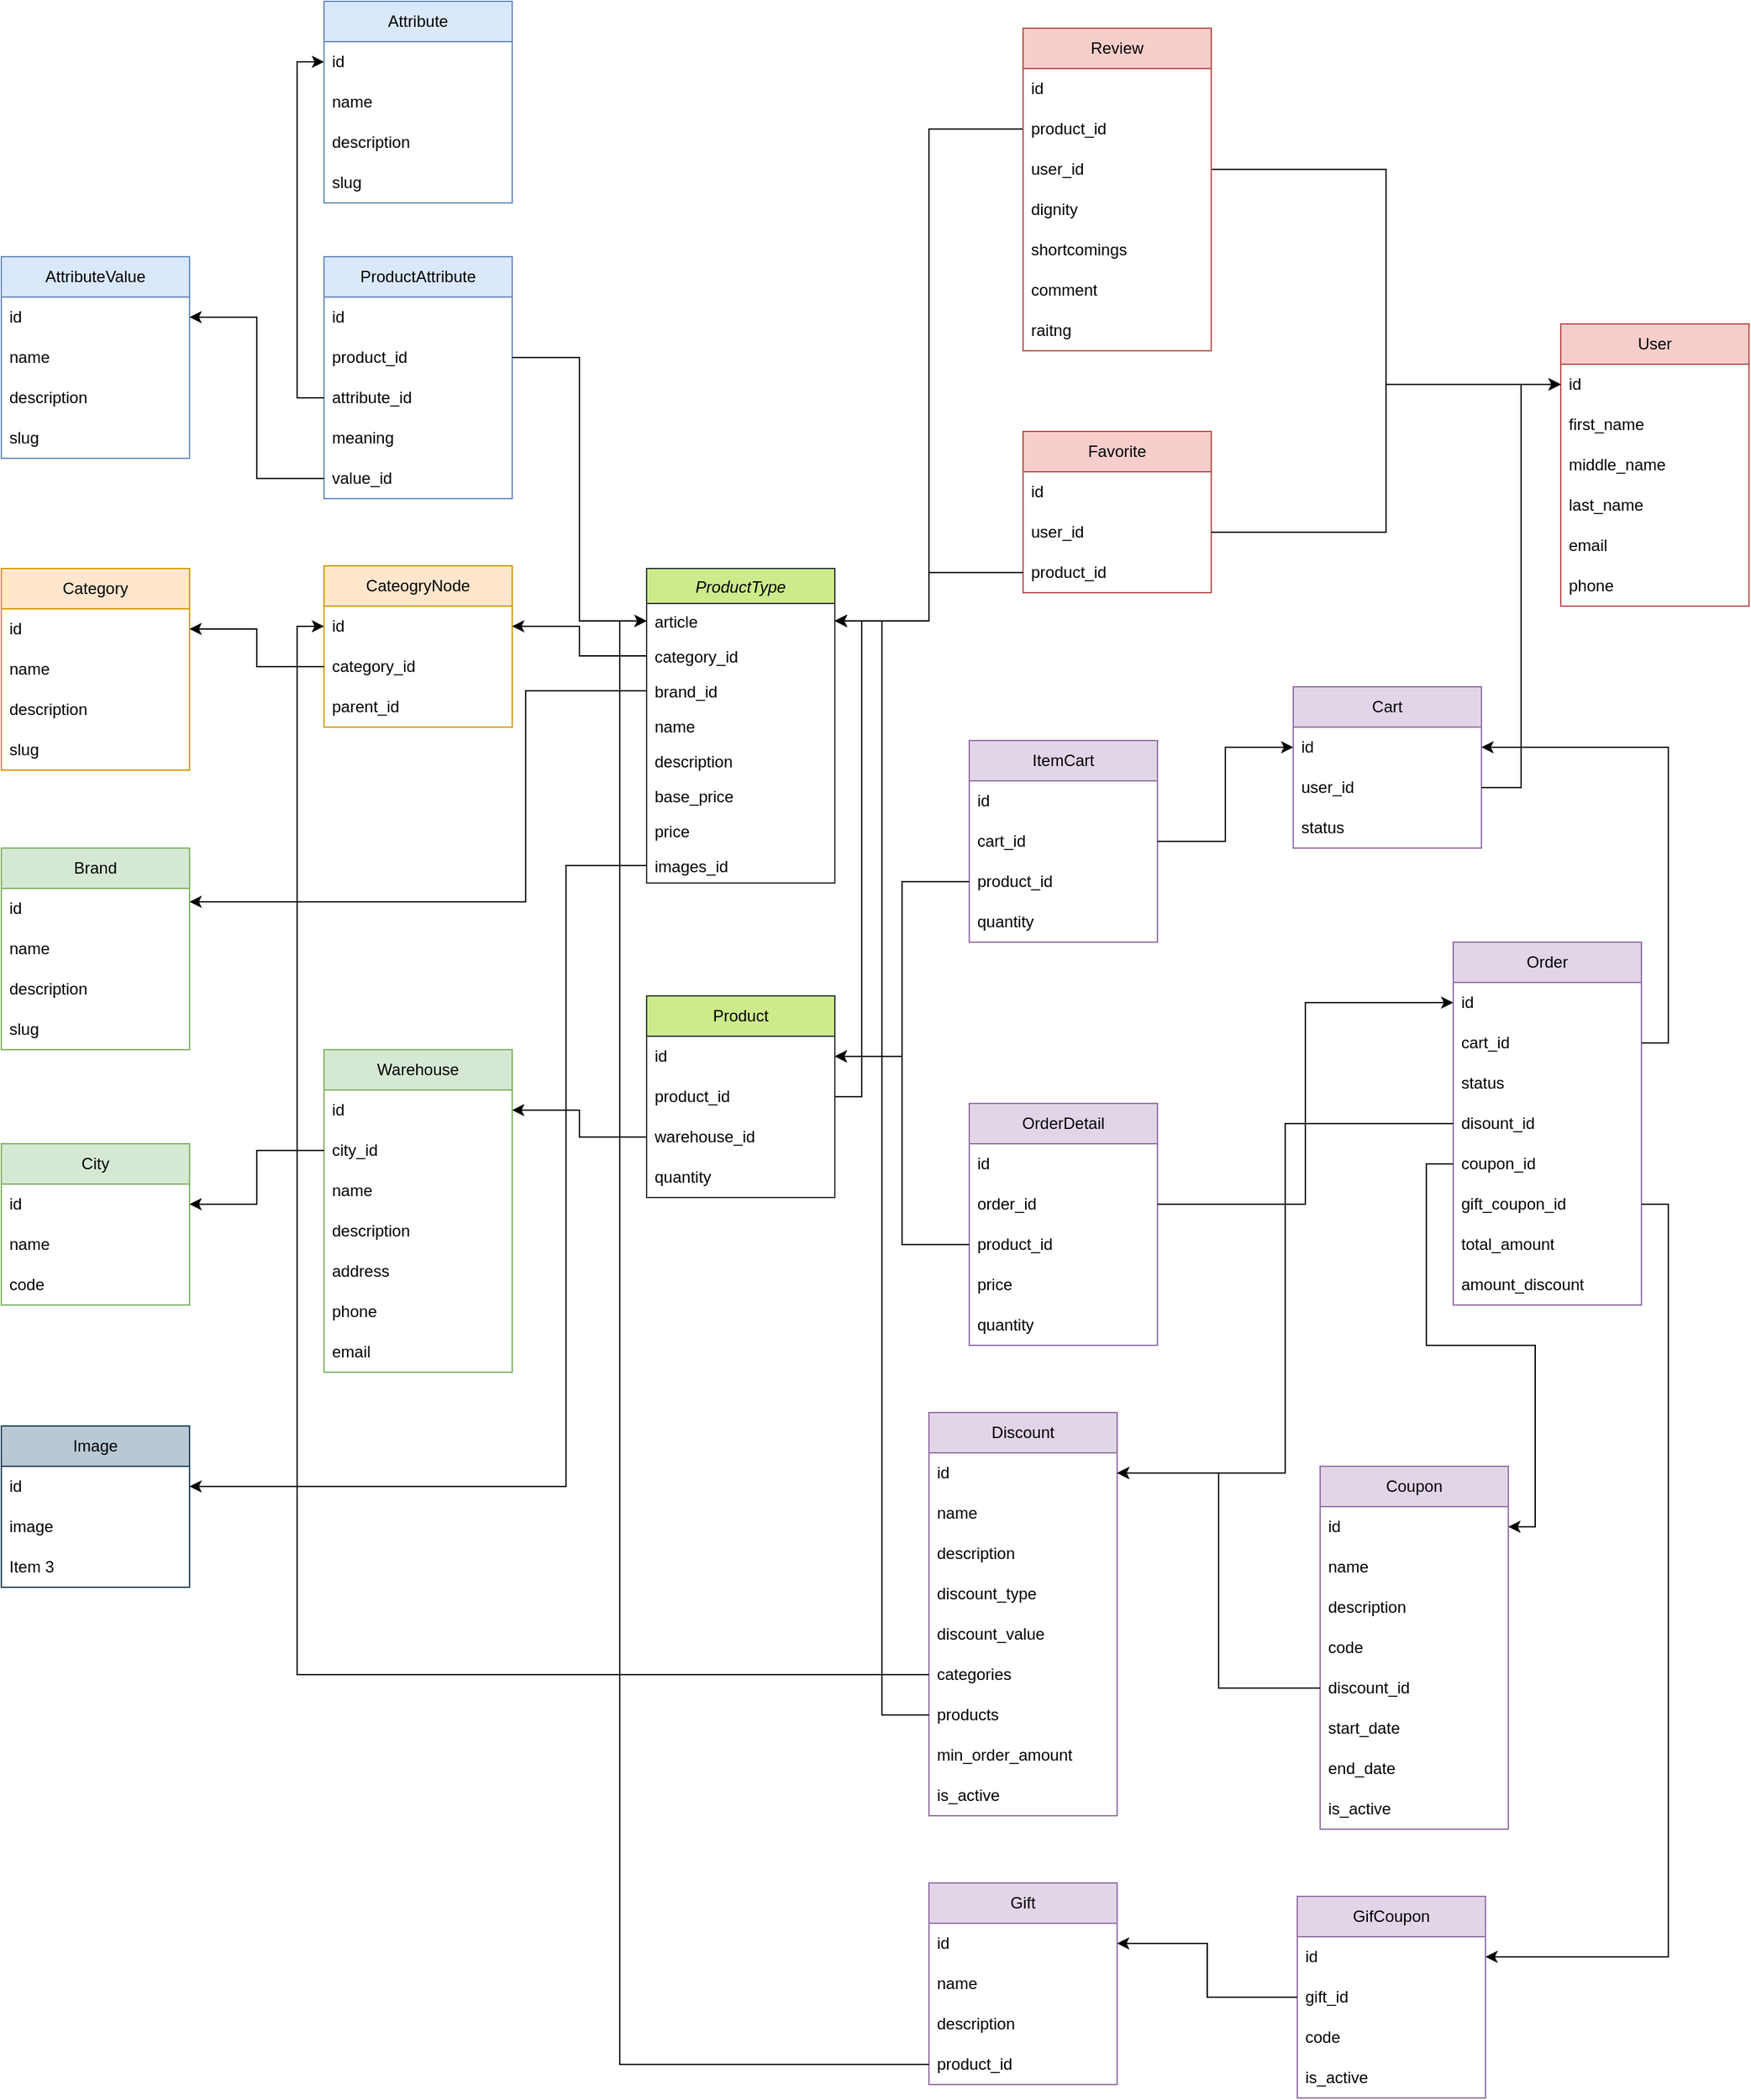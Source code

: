 <mxfile version="21.1.2" type="device">
  <diagram id="C5RBs43oDa-KdzZeNtuy" name="Page-1">
    <mxGraphModel dx="1647" dy="2098" grid="1" gridSize="10" guides="1" tooltips="1" connect="1" arrows="1" fold="1" page="1" pageScale="1" pageWidth="827" pageHeight="1169" math="0" shadow="0">
      <root>
        <mxCell id="WIyWlLk6GJQsqaUBKTNV-0" />
        <mxCell id="WIyWlLk6GJQsqaUBKTNV-1" parent="WIyWlLk6GJQsqaUBKTNV-0" />
        <mxCell id="zkfFHV4jXpPFQw0GAbJ--0" value="ProductType" style="swimlane;fontStyle=2;align=center;verticalAlign=top;childLayout=stackLayout;horizontal=1;startSize=26;horizontalStack=0;resizeParent=1;resizeLast=0;collapsible=1;marginBottom=0;rounded=0;shadow=0;strokeWidth=1;fillColor=#cdeb8b;strokeColor=#36393d;" parent="WIyWlLk6GJQsqaUBKTNV-1" vertex="1">
          <mxGeometry x="600" y="-158" width="140" height="234" as="geometry">
            <mxRectangle x="220" y="120" width="160" height="26" as="alternateBounds" />
          </mxGeometry>
        </mxCell>
        <mxCell id="zkfFHV4jXpPFQw0GAbJ--1" value="article" style="text;align=left;verticalAlign=top;spacingLeft=4;spacingRight=4;overflow=hidden;rotatable=0;points=[[0,0.5],[1,0.5]];portConstraint=eastwest;" parent="zkfFHV4jXpPFQw0GAbJ--0" vertex="1">
          <mxGeometry y="26" width="140" height="26" as="geometry" />
        </mxCell>
        <mxCell id="EoqcwcxQQCOClEQsQJaK-4" value="category_id" style="text;align=left;verticalAlign=top;spacingLeft=4;spacingRight=4;overflow=hidden;rotatable=0;points=[[0,0.5],[1,0.5]];portConstraint=eastwest;" vertex="1" parent="zkfFHV4jXpPFQw0GAbJ--0">
          <mxGeometry y="52" width="140" height="26" as="geometry" />
        </mxCell>
        <mxCell id="EoqcwcxQQCOClEQsQJaK-5" value="brand_id" style="text;align=left;verticalAlign=top;spacingLeft=4;spacingRight=4;overflow=hidden;rotatable=0;points=[[0,0.5],[1,0.5]];portConstraint=eastwest;" vertex="1" parent="zkfFHV4jXpPFQw0GAbJ--0">
          <mxGeometry y="78" width="140" height="26" as="geometry" />
        </mxCell>
        <mxCell id="EoqcwcxQQCOClEQsQJaK-10" value="name" style="text;align=left;verticalAlign=top;spacingLeft=4;spacingRight=4;overflow=hidden;rotatable=0;points=[[0,0.5],[1,0.5]];portConstraint=eastwest;" vertex="1" parent="zkfFHV4jXpPFQw0GAbJ--0">
          <mxGeometry y="104" width="140" height="26" as="geometry" />
        </mxCell>
        <mxCell id="EoqcwcxQQCOClEQsQJaK-11" value="description" style="text;align=left;verticalAlign=top;spacingLeft=4;spacingRight=4;overflow=hidden;rotatable=0;points=[[0,0.5],[1,0.5]];portConstraint=eastwest;" vertex="1" parent="zkfFHV4jXpPFQw0GAbJ--0">
          <mxGeometry y="130" width="140" height="26" as="geometry" />
        </mxCell>
        <mxCell id="EoqcwcxQQCOClEQsQJaK-12" value="base_price" style="text;align=left;verticalAlign=top;spacingLeft=4;spacingRight=4;overflow=hidden;rotatable=0;points=[[0,0.5],[1,0.5]];portConstraint=eastwest;" vertex="1" parent="zkfFHV4jXpPFQw0GAbJ--0">
          <mxGeometry y="156" width="140" height="26" as="geometry" />
        </mxCell>
        <mxCell id="EoqcwcxQQCOClEQsQJaK-13" value="price" style="text;align=left;verticalAlign=top;spacingLeft=4;spacingRight=4;overflow=hidden;rotatable=0;points=[[0,0.5],[1,0.5]];portConstraint=eastwest;" vertex="1" parent="zkfFHV4jXpPFQw0GAbJ--0">
          <mxGeometry y="182" width="140" height="26" as="geometry" />
        </mxCell>
        <mxCell id="EoqcwcxQQCOClEQsQJaK-190" value="images_id" style="text;align=left;verticalAlign=top;spacingLeft=4;spacingRight=4;overflow=hidden;rotatable=0;points=[[0,0.5],[1,0.5]];portConstraint=eastwest;" vertex="1" parent="zkfFHV4jXpPFQw0GAbJ--0">
          <mxGeometry y="208" width="140" height="26" as="geometry" />
        </mxCell>
        <mxCell id="EoqcwcxQQCOClEQsQJaK-14" value="Category" style="swimlane;fontStyle=0;childLayout=stackLayout;horizontal=1;startSize=30;horizontalStack=0;resizeParent=1;resizeParentMax=0;resizeLast=0;collapsible=1;marginBottom=0;whiteSpace=wrap;html=1;fillColor=#ffe6cc;strokeColor=#d79b00;rounded=0;shadow=0;glass=0;" vertex="1" parent="WIyWlLk6GJQsqaUBKTNV-1">
          <mxGeometry x="120" y="-158" width="140" height="150" as="geometry" />
        </mxCell>
        <mxCell id="EoqcwcxQQCOClEQsQJaK-15" value="id" style="text;strokeColor=none;fillColor=none;align=left;verticalAlign=middle;spacingLeft=4;spacingRight=4;overflow=hidden;points=[[0,0.5],[1,0.5]];portConstraint=eastwest;rotatable=0;whiteSpace=wrap;html=1;" vertex="1" parent="EoqcwcxQQCOClEQsQJaK-14">
          <mxGeometry y="30" width="140" height="30" as="geometry" />
        </mxCell>
        <mxCell id="EoqcwcxQQCOClEQsQJaK-16" value="name" style="text;strokeColor=none;fillColor=none;align=left;verticalAlign=middle;spacingLeft=4;spacingRight=4;overflow=hidden;points=[[0,0.5],[1,0.5]];portConstraint=eastwest;rotatable=0;whiteSpace=wrap;html=1;" vertex="1" parent="EoqcwcxQQCOClEQsQJaK-14">
          <mxGeometry y="60" width="140" height="30" as="geometry" />
        </mxCell>
        <mxCell id="EoqcwcxQQCOClEQsQJaK-17" value="description" style="text;strokeColor=none;fillColor=none;align=left;verticalAlign=middle;spacingLeft=4;spacingRight=4;overflow=hidden;points=[[0,0.5],[1,0.5]];portConstraint=eastwest;rotatable=0;whiteSpace=wrap;html=1;" vertex="1" parent="EoqcwcxQQCOClEQsQJaK-14">
          <mxGeometry y="90" width="140" height="30" as="geometry" />
        </mxCell>
        <mxCell id="EoqcwcxQQCOClEQsQJaK-18" value="slug" style="text;strokeColor=none;fillColor=none;align=left;verticalAlign=middle;spacingLeft=4;spacingRight=4;overflow=hidden;points=[[0,0.5],[1,0.5]];portConstraint=eastwest;rotatable=0;whiteSpace=wrap;html=1;" vertex="1" parent="EoqcwcxQQCOClEQsQJaK-14">
          <mxGeometry y="120" width="140" height="30" as="geometry" />
        </mxCell>
        <mxCell id="EoqcwcxQQCOClEQsQJaK-19" value="CateogryNode" style="swimlane;fontStyle=0;childLayout=stackLayout;horizontal=1;startSize=30;horizontalStack=0;resizeParent=1;resizeParentMax=0;resizeLast=0;collapsible=1;marginBottom=0;whiteSpace=wrap;html=1;fillColor=#ffe6cc;strokeColor=#d79b00;" vertex="1" parent="WIyWlLk6GJQsqaUBKTNV-1">
          <mxGeometry x="360" y="-160" width="140" height="120" as="geometry" />
        </mxCell>
        <mxCell id="EoqcwcxQQCOClEQsQJaK-20" value="id" style="text;strokeColor=none;fillColor=none;align=left;verticalAlign=middle;spacingLeft=4;spacingRight=4;overflow=hidden;points=[[0,0.5],[1,0.5]];portConstraint=eastwest;rotatable=0;whiteSpace=wrap;html=1;" vertex="1" parent="EoqcwcxQQCOClEQsQJaK-19">
          <mxGeometry y="30" width="140" height="30" as="geometry" />
        </mxCell>
        <mxCell id="EoqcwcxQQCOClEQsQJaK-21" value="category_id" style="text;strokeColor=none;fillColor=none;align=left;verticalAlign=middle;spacingLeft=4;spacingRight=4;overflow=hidden;points=[[0,0.5],[1,0.5]];portConstraint=eastwest;rotatable=0;whiteSpace=wrap;html=1;" vertex="1" parent="EoqcwcxQQCOClEQsQJaK-19">
          <mxGeometry y="60" width="140" height="30" as="geometry" />
        </mxCell>
        <mxCell id="EoqcwcxQQCOClEQsQJaK-22" value="parent_id" style="text;strokeColor=none;fillColor=none;align=left;verticalAlign=middle;spacingLeft=4;spacingRight=4;overflow=hidden;points=[[0,0.5],[1,0.5]];portConstraint=eastwest;rotatable=0;whiteSpace=wrap;html=1;" vertex="1" parent="EoqcwcxQQCOClEQsQJaK-19">
          <mxGeometry y="90" width="140" height="30" as="geometry" />
        </mxCell>
        <mxCell id="EoqcwcxQQCOClEQsQJaK-24" style="edgeStyle=orthogonalEdgeStyle;rounded=0;orthogonalLoop=1;jettySize=auto;html=1;" edge="1" parent="WIyWlLk6GJQsqaUBKTNV-1" source="EoqcwcxQQCOClEQsQJaK-21" target="EoqcwcxQQCOClEQsQJaK-15">
          <mxGeometry relative="1" as="geometry" />
        </mxCell>
        <mxCell id="EoqcwcxQQCOClEQsQJaK-26" style="edgeStyle=orthogonalEdgeStyle;rounded=0;orthogonalLoop=1;jettySize=auto;html=1;" edge="1" parent="WIyWlLk6GJQsqaUBKTNV-1" source="EoqcwcxQQCOClEQsQJaK-4" target="EoqcwcxQQCOClEQsQJaK-20">
          <mxGeometry relative="1" as="geometry" />
        </mxCell>
        <mxCell id="EoqcwcxQQCOClEQsQJaK-27" value="Brand" style="swimlane;fontStyle=0;childLayout=stackLayout;horizontal=1;startSize=30;horizontalStack=0;resizeParent=1;resizeParentMax=0;resizeLast=0;collapsible=1;marginBottom=0;whiteSpace=wrap;html=1;fillColor=#d5e8d4;strokeColor=#82b366;" vertex="1" parent="WIyWlLk6GJQsqaUBKTNV-1">
          <mxGeometry x="120" y="50" width="140" height="150" as="geometry" />
        </mxCell>
        <mxCell id="EoqcwcxQQCOClEQsQJaK-28" value="id" style="text;strokeColor=none;fillColor=none;align=left;verticalAlign=middle;spacingLeft=4;spacingRight=4;overflow=hidden;points=[[0,0.5],[1,0.5]];portConstraint=eastwest;rotatable=0;whiteSpace=wrap;html=1;" vertex="1" parent="EoqcwcxQQCOClEQsQJaK-27">
          <mxGeometry y="30" width="140" height="30" as="geometry" />
        </mxCell>
        <mxCell id="EoqcwcxQQCOClEQsQJaK-29" value="name" style="text;strokeColor=none;fillColor=none;align=left;verticalAlign=middle;spacingLeft=4;spacingRight=4;overflow=hidden;points=[[0,0.5],[1,0.5]];portConstraint=eastwest;rotatable=0;whiteSpace=wrap;html=1;" vertex="1" parent="EoqcwcxQQCOClEQsQJaK-27">
          <mxGeometry y="60" width="140" height="30" as="geometry" />
        </mxCell>
        <mxCell id="EoqcwcxQQCOClEQsQJaK-30" value="description" style="text;strokeColor=none;fillColor=none;align=left;verticalAlign=middle;spacingLeft=4;spacingRight=4;overflow=hidden;points=[[0,0.5],[1,0.5]];portConstraint=eastwest;rotatable=0;whiteSpace=wrap;html=1;" vertex="1" parent="EoqcwcxQQCOClEQsQJaK-27">
          <mxGeometry y="90" width="140" height="30" as="geometry" />
        </mxCell>
        <mxCell id="EoqcwcxQQCOClEQsQJaK-125" value="slug" style="text;strokeColor=none;fillColor=none;align=left;verticalAlign=middle;spacingLeft=4;spacingRight=4;overflow=hidden;points=[[0,0.5],[1,0.5]];portConstraint=eastwest;rotatable=0;whiteSpace=wrap;html=1;" vertex="1" parent="EoqcwcxQQCOClEQsQJaK-27">
          <mxGeometry y="120" width="140" height="30" as="geometry" />
        </mxCell>
        <mxCell id="EoqcwcxQQCOClEQsQJaK-31" style="edgeStyle=orthogonalEdgeStyle;rounded=0;orthogonalLoop=1;jettySize=auto;html=1;" edge="1" parent="WIyWlLk6GJQsqaUBKTNV-1" source="EoqcwcxQQCOClEQsQJaK-5" target="EoqcwcxQQCOClEQsQJaK-28">
          <mxGeometry relative="1" as="geometry">
            <Array as="points">
              <mxPoint x="510" y="-67" />
              <mxPoint x="510" y="90" />
              <mxPoint x="190" y="90" />
            </Array>
          </mxGeometry>
        </mxCell>
        <mxCell id="EoqcwcxQQCOClEQsQJaK-32" value="Warehouse" style="swimlane;fontStyle=0;childLayout=stackLayout;horizontal=1;startSize=30;horizontalStack=0;resizeParent=1;resizeParentMax=0;resizeLast=0;collapsible=1;marginBottom=0;whiteSpace=wrap;html=1;fillColor=#d5e8d4;strokeColor=#82b366;" vertex="1" parent="WIyWlLk6GJQsqaUBKTNV-1">
          <mxGeometry x="360" y="200" width="140" height="240" as="geometry" />
        </mxCell>
        <mxCell id="EoqcwcxQQCOClEQsQJaK-33" value="id" style="text;strokeColor=none;fillColor=none;align=left;verticalAlign=middle;spacingLeft=4;spacingRight=4;overflow=hidden;points=[[0,0.5],[1,0.5]];portConstraint=eastwest;rotatable=0;whiteSpace=wrap;html=1;" vertex="1" parent="EoqcwcxQQCOClEQsQJaK-32">
          <mxGeometry y="30" width="140" height="30" as="geometry" />
        </mxCell>
        <mxCell id="EoqcwcxQQCOClEQsQJaK-34" value="city_id" style="text;strokeColor=none;fillColor=none;align=left;verticalAlign=middle;spacingLeft=4;spacingRight=4;overflow=hidden;points=[[0,0.5],[1,0.5]];portConstraint=eastwest;rotatable=0;whiteSpace=wrap;html=1;" vertex="1" parent="EoqcwcxQQCOClEQsQJaK-32">
          <mxGeometry y="60" width="140" height="30" as="geometry" />
        </mxCell>
        <mxCell id="EoqcwcxQQCOClEQsQJaK-150" value="name" style="text;strokeColor=none;fillColor=none;align=left;verticalAlign=middle;spacingLeft=4;spacingRight=4;overflow=hidden;points=[[0,0.5],[1,0.5]];portConstraint=eastwest;rotatable=0;whiteSpace=wrap;html=1;" vertex="1" parent="EoqcwcxQQCOClEQsQJaK-32">
          <mxGeometry y="90" width="140" height="30" as="geometry" />
        </mxCell>
        <mxCell id="EoqcwcxQQCOClEQsQJaK-35" value="description" style="text;strokeColor=none;fillColor=none;align=left;verticalAlign=middle;spacingLeft=4;spacingRight=4;overflow=hidden;points=[[0,0.5],[1,0.5]];portConstraint=eastwest;rotatable=0;whiteSpace=wrap;html=1;" vertex="1" parent="EoqcwcxQQCOClEQsQJaK-32">
          <mxGeometry y="120" width="140" height="30" as="geometry" />
        </mxCell>
        <mxCell id="EoqcwcxQQCOClEQsQJaK-38" value="address" style="text;strokeColor=none;fillColor=none;align=left;verticalAlign=middle;spacingLeft=4;spacingRight=4;overflow=hidden;points=[[0,0.5],[1,0.5]];portConstraint=eastwest;rotatable=0;whiteSpace=wrap;html=1;" vertex="1" parent="EoqcwcxQQCOClEQsQJaK-32">
          <mxGeometry y="150" width="140" height="30" as="geometry" />
        </mxCell>
        <mxCell id="EoqcwcxQQCOClEQsQJaK-36" value="phone" style="text;strokeColor=none;fillColor=none;align=left;verticalAlign=middle;spacingLeft=4;spacingRight=4;overflow=hidden;points=[[0,0.5],[1,0.5]];portConstraint=eastwest;rotatable=0;whiteSpace=wrap;html=1;" vertex="1" parent="EoqcwcxQQCOClEQsQJaK-32">
          <mxGeometry y="180" width="140" height="30" as="geometry" />
        </mxCell>
        <mxCell id="EoqcwcxQQCOClEQsQJaK-37" value="email" style="text;strokeColor=none;fillColor=none;align=left;verticalAlign=middle;spacingLeft=4;spacingRight=4;overflow=hidden;points=[[0,0.5],[1,0.5]];portConstraint=eastwest;rotatable=0;whiteSpace=wrap;html=1;" vertex="1" parent="EoqcwcxQQCOClEQsQJaK-32">
          <mxGeometry y="210" width="140" height="30" as="geometry" />
        </mxCell>
        <mxCell id="EoqcwcxQQCOClEQsQJaK-44" style="edgeStyle=orthogonalEdgeStyle;rounded=0;orthogonalLoop=1;jettySize=auto;html=1;entryX=1;entryY=0.5;entryDx=0;entryDy=0;exitX=1;exitY=0.5;exitDx=0;exitDy=0;" edge="1" parent="WIyWlLk6GJQsqaUBKTNV-1" source="EoqcwcxQQCOClEQsQJaK-41" target="zkfFHV4jXpPFQw0GAbJ--1">
          <mxGeometry relative="1" as="geometry" />
        </mxCell>
        <mxCell id="EoqcwcxQQCOClEQsQJaK-45" style="edgeStyle=orthogonalEdgeStyle;rounded=0;orthogonalLoop=1;jettySize=auto;html=1;" edge="1" parent="WIyWlLk6GJQsqaUBKTNV-1" source="EoqcwcxQQCOClEQsQJaK-42" target="EoqcwcxQQCOClEQsQJaK-33">
          <mxGeometry relative="1" as="geometry" />
        </mxCell>
        <mxCell id="EoqcwcxQQCOClEQsQJaK-46" value="ProductAttribute" style="swimlane;fontStyle=0;childLayout=stackLayout;horizontal=1;startSize=30;horizontalStack=0;resizeParent=1;resizeParentMax=0;resizeLast=0;collapsible=1;marginBottom=0;whiteSpace=wrap;html=1;fillColor=#dae8fc;strokeColor=#6c8ebf;" vertex="1" parent="WIyWlLk6GJQsqaUBKTNV-1">
          <mxGeometry x="360" y="-390" width="140" height="180" as="geometry" />
        </mxCell>
        <mxCell id="EoqcwcxQQCOClEQsQJaK-47" value="id" style="text;strokeColor=none;fillColor=none;align=left;verticalAlign=middle;spacingLeft=4;spacingRight=4;overflow=hidden;points=[[0,0.5],[1,0.5]];portConstraint=eastwest;rotatable=0;whiteSpace=wrap;html=1;" vertex="1" parent="EoqcwcxQQCOClEQsQJaK-46">
          <mxGeometry y="30" width="140" height="30" as="geometry" />
        </mxCell>
        <mxCell id="EoqcwcxQQCOClEQsQJaK-48" value="product_id" style="text;strokeColor=none;fillColor=none;align=left;verticalAlign=middle;spacingLeft=4;spacingRight=4;overflow=hidden;points=[[0,0.5],[1,0.5]];portConstraint=eastwest;rotatable=0;whiteSpace=wrap;html=1;" vertex="1" parent="EoqcwcxQQCOClEQsQJaK-46">
          <mxGeometry y="60" width="140" height="30" as="geometry" />
        </mxCell>
        <mxCell id="EoqcwcxQQCOClEQsQJaK-49" value="attribute_id" style="text;strokeColor=none;fillColor=none;align=left;verticalAlign=middle;spacingLeft=4;spacingRight=4;overflow=hidden;points=[[0,0.5],[1,0.5]];portConstraint=eastwest;rotatable=0;whiteSpace=wrap;html=1;" vertex="1" parent="EoqcwcxQQCOClEQsQJaK-46">
          <mxGeometry y="90" width="140" height="30" as="geometry" />
        </mxCell>
        <mxCell id="EoqcwcxQQCOClEQsQJaK-54" value="meaning" style="text;strokeColor=none;fillColor=none;align=left;verticalAlign=middle;spacingLeft=4;spacingRight=4;overflow=hidden;points=[[0,0.5],[1,0.5]];portConstraint=eastwest;rotatable=0;whiteSpace=wrap;html=1;" vertex="1" parent="EoqcwcxQQCOClEQsQJaK-46">
          <mxGeometry y="120" width="140" height="30" as="geometry" />
        </mxCell>
        <mxCell id="EoqcwcxQQCOClEQsQJaK-60" value="value_id" style="text;strokeColor=none;fillColor=none;align=left;verticalAlign=middle;spacingLeft=4;spacingRight=4;overflow=hidden;points=[[0,0.5],[1,0.5]];portConstraint=eastwest;rotatable=0;whiteSpace=wrap;html=1;" vertex="1" parent="EoqcwcxQQCOClEQsQJaK-46">
          <mxGeometry y="150" width="140" height="30" as="geometry" />
        </mxCell>
        <mxCell id="EoqcwcxQQCOClEQsQJaK-50" value="Attribute" style="swimlane;fontStyle=0;childLayout=stackLayout;horizontal=1;startSize=30;horizontalStack=0;resizeParent=1;resizeParentMax=0;resizeLast=0;collapsible=1;marginBottom=0;whiteSpace=wrap;html=1;fillColor=#dae8fc;strokeColor=#6c8ebf;" vertex="1" parent="WIyWlLk6GJQsqaUBKTNV-1">
          <mxGeometry x="360" y="-580" width="140" height="150" as="geometry" />
        </mxCell>
        <mxCell id="EoqcwcxQQCOClEQsQJaK-51" value="id" style="text;strokeColor=none;fillColor=none;align=left;verticalAlign=middle;spacingLeft=4;spacingRight=4;overflow=hidden;points=[[0,0.5],[1,0.5]];portConstraint=eastwest;rotatable=0;whiteSpace=wrap;html=1;" vertex="1" parent="EoqcwcxQQCOClEQsQJaK-50">
          <mxGeometry y="30" width="140" height="30" as="geometry" />
        </mxCell>
        <mxCell id="EoqcwcxQQCOClEQsQJaK-52" value="name" style="text;strokeColor=none;fillColor=none;align=left;verticalAlign=middle;spacingLeft=4;spacingRight=4;overflow=hidden;points=[[0,0.5],[1,0.5]];portConstraint=eastwest;rotatable=0;whiteSpace=wrap;html=1;" vertex="1" parent="EoqcwcxQQCOClEQsQJaK-50">
          <mxGeometry y="60" width="140" height="30" as="geometry" />
        </mxCell>
        <mxCell id="EoqcwcxQQCOClEQsQJaK-53" value="description" style="text;strokeColor=none;fillColor=none;align=left;verticalAlign=middle;spacingLeft=4;spacingRight=4;overflow=hidden;points=[[0,0.5],[1,0.5]];portConstraint=eastwest;rotatable=0;whiteSpace=wrap;html=1;" vertex="1" parent="EoqcwcxQQCOClEQsQJaK-50">
          <mxGeometry y="90" width="140" height="30" as="geometry" />
        </mxCell>
        <mxCell id="EoqcwcxQQCOClEQsQJaK-62" value="slug" style="text;strokeColor=none;fillColor=none;align=left;verticalAlign=middle;spacingLeft=4;spacingRight=4;overflow=hidden;points=[[0,0.5],[1,0.5]];portConstraint=eastwest;rotatable=0;whiteSpace=wrap;html=1;" vertex="1" parent="EoqcwcxQQCOClEQsQJaK-50">
          <mxGeometry y="120" width="140" height="30" as="geometry" />
        </mxCell>
        <mxCell id="EoqcwcxQQCOClEQsQJaK-61" style="edgeStyle=orthogonalEdgeStyle;rounded=0;orthogonalLoop=1;jettySize=auto;html=1;entryX=0;entryY=0.5;entryDx=0;entryDy=0;" edge="1" parent="WIyWlLk6GJQsqaUBKTNV-1" source="EoqcwcxQQCOClEQsQJaK-48" target="zkfFHV4jXpPFQw0GAbJ--1">
          <mxGeometry relative="1" as="geometry" />
        </mxCell>
        <mxCell id="EoqcwcxQQCOClEQsQJaK-63" style="edgeStyle=orthogonalEdgeStyle;rounded=0;orthogonalLoop=1;jettySize=auto;html=1;exitX=0;exitY=0.5;exitDx=0;exitDy=0;entryX=0;entryY=0.5;entryDx=0;entryDy=0;" edge="1" parent="WIyWlLk6GJQsqaUBKTNV-1" source="EoqcwcxQQCOClEQsQJaK-49" target="EoqcwcxQQCOClEQsQJaK-51">
          <mxGeometry relative="1" as="geometry" />
        </mxCell>
        <mxCell id="EoqcwcxQQCOClEQsQJaK-64" value="AttributeValue" style="swimlane;fontStyle=0;childLayout=stackLayout;horizontal=1;startSize=30;horizontalStack=0;resizeParent=1;resizeParentMax=0;resizeLast=0;collapsible=1;marginBottom=0;whiteSpace=wrap;html=1;fillColor=#dae8fc;strokeColor=#6c8ebf;" vertex="1" parent="WIyWlLk6GJQsqaUBKTNV-1">
          <mxGeometry x="120" y="-390" width="140" height="150" as="geometry" />
        </mxCell>
        <mxCell id="EoqcwcxQQCOClEQsQJaK-65" value="id" style="text;strokeColor=none;fillColor=none;align=left;verticalAlign=middle;spacingLeft=4;spacingRight=4;overflow=hidden;points=[[0,0.5],[1,0.5]];portConstraint=eastwest;rotatable=0;whiteSpace=wrap;html=1;" vertex="1" parent="EoqcwcxQQCOClEQsQJaK-64">
          <mxGeometry y="30" width="140" height="30" as="geometry" />
        </mxCell>
        <mxCell id="EoqcwcxQQCOClEQsQJaK-66" value="name" style="text;strokeColor=none;fillColor=none;align=left;verticalAlign=middle;spacingLeft=4;spacingRight=4;overflow=hidden;points=[[0,0.5],[1,0.5]];portConstraint=eastwest;rotatable=0;whiteSpace=wrap;html=1;" vertex="1" parent="EoqcwcxQQCOClEQsQJaK-64">
          <mxGeometry y="60" width="140" height="30" as="geometry" />
        </mxCell>
        <mxCell id="EoqcwcxQQCOClEQsQJaK-67" value="description" style="text;strokeColor=none;fillColor=none;align=left;verticalAlign=middle;spacingLeft=4;spacingRight=4;overflow=hidden;points=[[0,0.5],[1,0.5]];portConstraint=eastwest;rotatable=0;whiteSpace=wrap;html=1;" vertex="1" parent="EoqcwcxQQCOClEQsQJaK-64">
          <mxGeometry y="90" width="140" height="30" as="geometry" />
        </mxCell>
        <mxCell id="EoqcwcxQQCOClEQsQJaK-68" value="slug" style="text;strokeColor=none;fillColor=none;align=left;verticalAlign=middle;spacingLeft=4;spacingRight=4;overflow=hidden;points=[[0,0.5],[1,0.5]];portConstraint=eastwest;rotatable=0;whiteSpace=wrap;html=1;" vertex="1" parent="EoqcwcxQQCOClEQsQJaK-64">
          <mxGeometry y="120" width="140" height="30" as="geometry" />
        </mxCell>
        <mxCell id="EoqcwcxQQCOClEQsQJaK-69" style="edgeStyle=orthogonalEdgeStyle;rounded=0;orthogonalLoop=1;jettySize=auto;html=1;entryX=1;entryY=0.5;entryDx=0;entryDy=0;" edge="1" parent="WIyWlLk6GJQsqaUBKTNV-1" source="EoqcwcxQQCOClEQsQJaK-60" target="EoqcwcxQQCOClEQsQJaK-65">
          <mxGeometry relative="1" as="geometry" />
        </mxCell>
        <mxCell id="EoqcwcxQQCOClEQsQJaK-83" style="edgeStyle=orthogonalEdgeStyle;rounded=0;orthogonalLoop=1;jettySize=auto;html=1;" edge="1" parent="WIyWlLk6GJQsqaUBKTNV-1" source="EoqcwcxQQCOClEQsQJaK-72" target="zkfFHV4jXpPFQw0GAbJ--1">
          <mxGeometry relative="1" as="geometry" />
        </mxCell>
        <mxCell id="EoqcwcxQQCOClEQsQJaK-84" value="ItemCart" style="swimlane;fontStyle=0;childLayout=stackLayout;horizontal=1;startSize=30;horizontalStack=0;resizeParent=1;resizeParentMax=0;resizeLast=0;collapsible=1;marginBottom=0;whiteSpace=wrap;html=1;fillColor=#e1d5e7;strokeColor=#9673a6;" vertex="1" parent="WIyWlLk6GJQsqaUBKTNV-1">
          <mxGeometry x="840" y="-30" width="140" height="150" as="geometry" />
        </mxCell>
        <mxCell id="EoqcwcxQQCOClEQsQJaK-85" value="id" style="text;strokeColor=none;fillColor=none;align=left;verticalAlign=middle;spacingLeft=4;spacingRight=4;overflow=hidden;points=[[0,0.5],[1,0.5]];portConstraint=eastwest;rotatable=0;whiteSpace=wrap;html=1;" vertex="1" parent="EoqcwcxQQCOClEQsQJaK-84">
          <mxGeometry y="30" width="140" height="30" as="geometry" />
        </mxCell>
        <mxCell id="EoqcwcxQQCOClEQsQJaK-86" value="cart_id" style="text;strokeColor=none;fillColor=none;align=left;verticalAlign=middle;spacingLeft=4;spacingRight=4;overflow=hidden;points=[[0,0.5],[1,0.5]];portConstraint=eastwest;rotatable=0;whiteSpace=wrap;html=1;" vertex="1" parent="EoqcwcxQQCOClEQsQJaK-84">
          <mxGeometry y="60" width="140" height="30" as="geometry" />
        </mxCell>
        <mxCell id="EoqcwcxQQCOClEQsQJaK-87" value="product_id" style="text;strokeColor=none;fillColor=none;align=left;verticalAlign=middle;spacingLeft=4;spacingRight=4;overflow=hidden;points=[[0,0.5],[1,0.5]];portConstraint=eastwest;rotatable=0;whiteSpace=wrap;html=1;" vertex="1" parent="EoqcwcxQQCOClEQsQJaK-84">
          <mxGeometry y="90" width="140" height="30" as="geometry" />
        </mxCell>
        <mxCell id="EoqcwcxQQCOClEQsQJaK-88" value="quantity" style="text;strokeColor=none;fillColor=none;align=left;verticalAlign=middle;spacingLeft=4;spacingRight=4;overflow=hidden;points=[[0,0.5],[1,0.5]];portConstraint=eastwest;rotatable=0;whiteSpace=wrap;html=1;" vertex="1" parent="EoqcwcxQQCOClEQsQJaK-84">
          <mxGeometry y="120" width="140" height="30" as="geometry" />
        </mxCell>
        <mxCell id="EoqcwcxQQCOClEQsQJaK-89" value="Cart" style="swimlane;fontStyle=0;childLayout=stackLayout;horizontal=1;startSize=30;horizontalStack=0;resizeParent=1;resizeParentMax=0;resizeLast=0;collapsible=1;marginBottom=0;whiteSpace=wrap;html=1;fillColor=#e1d5e7;strokeColor=#9673a6;" vertex="1" parent="WIyWlLk6GJQsqaUBKTNV-1">
          <mxGeometry x="1081" y="-70" width="140" height="120" as="geometry" />
        </mxCell>
        <mxCell id="EoqcwcxQQCOClEQsQJaK-90" value="id" style="text;strokeColor=none;fillColor=none;align=left;verticalAlign=middle;spacingLeft=4;spacingRight=4;overflow=hidden;points=[[0,0.5],[1,0.5]];portConstraint=eastwest;rotatable=0;whiteSpace=wrap;html=1;" vertex="1" parent="EoqcwcxQQCOClEQsQJaK-89">
          <mxGeometry y="30" width="140" height="30" as="geometry" />
        </mxCell>
        <mxCell id="EoqcwcxQQCOClEQsQJaK-91" value="user_id" style="text;strokeColor=none;fillColor=none;align=left;verticalAlign=middle;spacingLeft=4;spacingRight=4;overflow=hidden;points=[[0,0.5],[1,0.5]];portConstraint=eastwest;rotatable=0;whiteSpace=wrap;html=1;" vertex="1" parent="EoqcwcxQQCOClEQsQJaK-89">
          <mxGeometry y="60" width="140" height="30" as="geometry" />
        </mxCell>
        <mxCell id="EoqcwcxQQCOClEQsQJaK-92" value="status" style="text;strokeColor=none;fillColor=none;align=left;verticalAlign=middle;spacingLeft=4;spacingRight=4;overflow=hidden;points=[[0,0.5],[1,0.5]];portConstraint=eastwest;rotatable=0;whiteSpace=wrap;html=1;" vertex="1" parent="EoqcwcxQQCOClEQsQJaK-89">
          <mxGeometry y="90" width="140" height="30" as="geometry" />
        </mxCell>
        <mxCell id="EoqcwcxQQCOClEQsQJaK-93" value="User" style="swimlane;fontStyle=0;childLayout=stackLayout;horizontal=1;startSize=30;horizontalStack=0;resizeParent=1;resizeParentMax=0;resizeLast=0;collapsible=1;marginBottom=0;whiteSpace=wrap;html=1;fillColor=#f8cecc;strokeColor=#b85450;" vertex="1" parent="WIyWlLk6GJQsqaUBKTNV-1">
          <mxGeometry x="1280" y="-340" width="140" height="210" as="geometry" />
        </mxCell>
        <mxCell id="EoqcwcxQQCOClEQsQJaK-94" value="id" style="text;strokeColor=none;fillColor=none;align=left;verticalAlign=middle;spacingLeft=4;spacingRight=4;overflow=hidden;points=[[0,0.5],[1,0.5]];portConstraint=eastwest;rotatable=0;whiteSpace=wrap;html=1;" vertex="1" parent="EoqcwcxQQCOClEQsQJaK-93">
          <mxGeometry y="30" width="140" height="30" as="geometry" />
        </mxCell>
        <mxCell id="EoqcwcxQQCOClEQsQJaK-95" value="first_name" style="text;strokeColor=none;fillColor=none;align=left;verticalAlign=middle;spacingLeft=4;spacingRight=4;overflow=hidden;points=[[0,0.5],[1,0.5]];portConstraint=eastwest;rotatable=0;whiteSpace=wrap;html=1;" vertex="1" parent="EoqcwcxQQCOClEQsQJaK-93">
          <mxGeometry y="60" width="140" height="30" as="geometry" />
        </mxCell>
        <mxCell id="EoqcwcxQQCOClEQsQJaK-96" value="middle_name" style="text;strokeColor=none;fillColor=none;align=left;verticalAlign=middle;spacingLeft=4;spacingRight=4;overflow=hidden;points=[[0,0.5],[1,0.5]];portConstraint=eastwest;rotatable=0;whiteSpace=wrap;html=1;" vertex="1" parent="EoqcwcxQQCOClEQsQJaK-93">
          <mxGeometry y="90" width="140" height="30" as="geometry" />
        </mxCell>
        <mxCell id="EoqcwcxQQCOClEQsQJaK-97" value="last_name" style="text;strokeColor=none;fillColor=none;align=left;verticalAlign=middle;spacingLeft=4;spacingRight=4;overflow=hidden;points=[[0,0.5],[1,0.5]];portConstraint=eastwest;rotatable=0;whiteSpace=wrap;html=1;" vertex="1" parent="EoqcwcxQQCOClEQsQJaK-93">
          <mxGeometry y="120" width="140" height="30" as="geometry" />
        </mxCell>
        <mxCell id="EoqcwcxQQCOClEQsQJaK-98" value="email" style="text;strokeColor=none;fillColor=none;align=left;verticalAlign=middle;spacingLeft=4;spacingRight=4;overflow=hidden;points=[[0,0.5],[1,0.5]];portConstraint=eastwest;rotatable=0;whiteSpace=wrap;html=1;" vertex="1" parent="EoqcwcxQQCOClEQsQJaK-93">
          <mxGeometry y="150" width="140" height="30" as="geometry" />
        </mxCell>
        <mxCell id="EoqcwcxQQCOClEQsQJaK-99" value="phone" style="text;strokeColor=none;fillColor=none;align=left;verticalAlign=middle;spacingLeft=4;spacingRight=4;overflow=hidden;points=[[0,0.5],[1,0.5]];portConstraint=eastwest;rotatable=0;whiteSpace=wrap;html=1;" vertex="1" parent="EoqcwcxQQCOClEQsQJaK-93">
          <mxGeometry y="180" width="140" height="30" as="geometry" />
        </mxCell>
        <mxCell id="EoqcwcxQQCOClEQsQJaK-100" style="edgeStyle=orthogonalEdgeStyle;rounded=0;orthogonalLoop=1;jettySize=auto;html=1;entryX=0;entryY=0.5;entryDx=0;entryDy=0;" edge="1" parent="WIyWlLk6GJQsqaUBKTNV-1" source="EoqcwcxQQCOClEQsQJaK-91" target="EoqcwcxQQCOClEQsQJaK-94">
          <mxGeometry relative="1" as="geometry" />
        </mxCell>
        <mxCell id="EoqcwcxQQCOClEQsQJaK-101" style="edgeStyle=orthogonalEdgeStyle;rounded=0;orthogonalLoop=1;jettySize=auto;html=1;" edge="1" parent="WIyWlLk6GJQsqaUBKTNV-1" source="EoqcwcxQQCOClEQsQJaK-86" target="EoqcwcxQQCOClEQsQJaK-90">
          <mxGeometry relative="1" as="geometry" />
        </mxCell>
        <mxCell id="EoqcwcxQQCOClEQsQJaK-102" style="edgeStyle=orthogonalEdgeStyle;rounded=0;orthogonalLoop=1;jettySize=auto;html=1;" edge="1" parent="WIyWlLk6GJQsqaUBKTNV-1" source="EoqcwcxQQCOClEQsQJaK-73" target="EoqcwcxQQCOClEQsQJaK-94">
          <mxGeometry relative="1" as="geometry" />
        </mxCell>
        <mxCell id="EoqcwcxQQCOClEQsQJaK-103" style="edgeStyle=orthogonalEdgeStyle;rounded=0;orthogonalLoop=1;jettySize=auto;html=1;" edge="1" parent="WIyWlLk6GJQsqaUBKTNV-1" source="EoqcwcxQQCOClEQsQJaK-87" target="EoqcwcxQQCOClEQsQJaK-40">
          <mxGeometry relative="1" as="geometry" />
        </mxCell>
        <mxCell id="EoqcwcxQQCOClEQsQJaK-104" value="OrderDetail" style="swimlane;fontStyle=0;childLayout=stackLayout;horizontal=1;startSize=30;horizontalStack=0;resizeParent=1;resizeParentMax=0;resizeLast=0;collapsible=1;marginBottom=0;whiteSpace=wrap;html=1;fillColor=#e1d5e7;strokeColor=#9673a6;" vertex="1" parent="WIyWlLk6GJQsqaUBKTNV-1">
          <mxGeometry x="840" y="240" width="140" height="180" as="geometry" />
        </mxCell>
        <mxCell id="EoqcwcxQQCOClEQsQJaK-105" value="id" style="text;strokeColor=none;fillColor=none;align=left;verticalAlign=middle;spacingLeft=4;spacingRight=4;overflow=hidden;points=[[0,0.5],[1,0.5]];portConstraint=eastwest;rotatable=0;whiteSpace=wrap;html=1;" vertex="1" parent="EoqcwcxQQCOClEQsQJaK-104">
          <mxGeometry y="30" width="140" height="30" as="geometry" />
        </mxCell>
        <mxCell id="EoqcwcxQQCOClEQsQJaK-106" value="order_id" style="text;strokeColor=none;fillColor=none;align=left;verticalAlign=middle;spacingLeft=4;spacingRight=4;overflow=hidden;points=[[0,0.5],[1,0.5]];portConstraint=eastwest;rotatable=0;whiteSpace=wrap;html=1;" vertex="1" parent="EoqcwcxQQCOClEQsQJaK-104">
          <mxGeometry y="60" width="140" height="30" as="geometry" />
        </mxCell>
        <mxCell id="EoqcwcxQQCOClEQsQJaK-107" value="product_id" style="text;strokeColor=none;fillColor=none;align=left;verticalAlign=middle;spacingLeft=4;spacingRight=4;overflow=hidden;points=[[0,0.5],[1,0.5]];portConstraint=eastwest;rotatable=0;whiteSpace=wrap;html=1;" vertex="1" parent="EoqcwcxQQCOClEQsQJaK-104">
          <mxGeometry y="90" width="140" height="30" as="geometry" />
        </mxCell>
        <mxCell id="EoqcwcxQQCOClEQsQJaK-108" value="price" style="text;strokeColor=none;fillColor=none;align=left;verticalAlign=middle;spacingLeft=4;spacingRight=4;overflow=hidden;points=[[0,0.5],[1,0.5]];portConstraint=eastwest;rotatable=0;whiteSpace=wrap;html=1;" vertex="1" parent="EoqcwcxQQCOClEQsQJaK-104">
          <mxGeometry y="120" width="140" height="30" as="geometry" />
        </mxCell>
        <mxCell id="EoqcwcxQQCOClEQsQJaK-109" value="quantity" style="text;strokeColor=none;fillColor=none;align=left;verticalAlign=middle;spacingLeft=4;spacingRight=4;overflow=hidden;points=[[0,0.5],[1,0.5]];portConstraint=eastwest;rotatable=0;whiteSpace=wrap;html=1;" vertex="1" parent="EoqcwcxQQCOClEQsQJaK-104">
          <mxGeometry y="150" width="140" height="30" as="geometry" />
        </mxCell>
        <mxCell id="EoqcwcxQQCOClEQsQJaK-110" style="edgeStyle=orthogonalEdgeStyle;rounded=0;orthogonalLoop=1;jettySize=auto;html=1;entryX=1;entryY=0.5;entryDx=0;entryDy=0;" edge="1" parent="WIyWlLk6GJQsqaUBKTNV-1" source="EoqcwcxQQCOClEQsQJaK-107" target="EoqcwcxQQCOClEQsQJaK-40">
          <mxGeometry relative="1" as="geometry" />
        </mxCell>
        <mxCell id="EoqcwcxQQCOClEQsQJaK-111" value="Order" style="swimlane;fontStyle=0;childLayout=stackLayout;horizontal=1;startSize=30;horizontalStack=0;resizeParent=1;resizeParentMax=0;resizeLast=0;collapsible=1;marginBottom=0;whiteSpace=wrap;html=1;fillColor=#e1d5e7;strokeColor=#9673a6;" vertex="1" parent="WIyWlLk6GJQsqaUBKTNV-1">
          <mxGeometry x="1200" y="120" width="140" height="270" as="geometry" />
        </mxCell>
        <mxCell id="EoqcwcxQQCOClEQsQJaK-112" value="id" style="text;strokeColor=none;fillColor=none;align=left;verticalAlign=middle;spacingLeft=4;spacingRight=4;overflow=hidden;points=[[0,0.5],[1,0.5]];portConstraint=eastwest;rotatable=0;whiteSpace=wrap;html=1;" vertex="1" parent="EoqcwcxQQCOClEQsQJaK-111">
          <mxGeometry y="30" width="140" height="30" as="geometry" />
        </mxCell>
        <mxCell id="EoqcwcxQQCOClEQsQJaK-113" value="cart_id" style="text;strokeColor=none;fillColor=none;align=left;verticalAlign=middle;spacingLeft=4;spacingRight=4;overflow=hidden;points=[[0,0.5],[1,0.5]];portConstraint=eastwest;rotatable=0;whiteSpace=wrap;html=1;" vertex="1" parent="EoqcwcxQQCOClEQsQJaK-111">
          <mxGeometry y="60" width="140" height="30" as="geometry" />
        </mxCell>
        <mxCell id="EoqcwcxQQCOClEQsQJaK-114" value="status" style="text;strokeColor=none;fillColor=none;align=left;verticalAlign=middle;spacingLeft=4;spacingRight=4;overflow=hidden;points=[[0,0.5],[1,0.5]];portConstraint=eastwest;rotatable=0;whiteSpace=wrap;html=1;" vertex="1" parent="EoqcwcxQQCOClEQsQJaK-111">
          <mxGeometry y="90" width="140" height="30" as="geometry" />
        </mxCell>
        <mxCell id="EoqcwcxQQCOClEQsQJaK-161" value="disount_id" style="text;strokeColor=none;fillColor=none;align=left;verticalAlign=middle;spacingLeft=4;spacingRight=4;overflow=hidden;points=[[0,0.5],[1,0.5]];portConstraint=eastwest;rotatable=0;whiteSpace=wrap;html=1;" vertex="1" parent="EoqcwcxQQCOClEQsQJaK-111">
          <mxGeometry y="120" width="140" height="30" as="geometry" />
        </mxCell>
        <mxCell id="EoqcwcxQQCOClEQsQJaK-143" value="coupon_id" style="text;strokeColor=none;fillColor=none;align=left;verticalAlign=middle;spacingLeft=4;spacingRight=4;overflow=hidden;points=[[0,0.5],[1,0.5]];portConstraint=eastwest;rotatable=0;whiteSpace=wrap;html=1;" vertex="1" parent="EoqcwcxQQCOClEQsQJaK-111">
          <mxGeometry y="150" width="140" height="30" as="geometry" />
        </mxCell>
        <mxCell id="EoqcwcxQQCOClEQsQJaK-175" value="gift_coupon_id" style="text;strokeColor=none;fillColor=none;align=left;verticalAlign=middle;spacingLeft=4;spacingRight=4;overflow=hidden;points=[[0,0.5],[1,0.5]];portConstraint=eastwest;rotatable=0;whiteSpace=wrap;html=1;" vertex="1" parent="EoqcwcxQQCOClEQsQJaK-111">
          <mxGeometry y="180" width="140" height="30" as="geometry" />
        </mxCell>
        <mxCell id="EoqcwcxQQCOClEQsQJaK-183" value="total_amount" style="text;strokeColor=none;fillColor=none;align=left;verticalAlign=middle;spacingLeft=4;spacingRight=4;overflow=hidden;points=[[0,0.5],[1,0.5]];portConstraint=eastwest;rotatable=0;whiteSpace=wrap;html=1;" vertex="1" parent="EoqcwcxQQCOClEQsQJaK-111">
          <mxGeometry y="210" width="140" height="30" as="geometry" />
        </mxCell>
        <mxCell id="EoqcwcxQQCOClEQsQJaK-184" value="amount_discount" style="text;strokeColor=none;fillColor=none;align=left;verticalAlign=middle;spacingLeft=4;spacingRight=4;overflow=hidden;points=[[0,0.5],[1,0.5]];portConstraint=eastwest;rotatable=0;whiteSpace=wrap;html=1;" vertex="1" parent="EoqcwcxQQCOClEQsQJaK-111">
          <mxGeometry y="240" width="140" height="30" as="geometry" />
        </mxCell>
        <mxCell id="EoqcwcxQQCOClEQsQJaK-116" style="edgeStyle=orthogonalEdgeStyle;rounded=0;orthogonalLoop=1;jettySize=auto;html=1;exitX=1;exitY=0.5;exitDx=0;exitDy=0;entryX=1;entryY=0.5;entryDx=0;entryDy=0;" edge="1" parent="WIyWlLk6GJQsqaUBKTNV-1" source="EoqcwcxQQCOClEQsQJaK-113" target="EoqcwcxQQCOClEQsQJaK-90">
          <mxGeometry relative="1" as="geometry" />
        </mxCell>
        <mxCell id="EoqcwcxQQCOClEQsQJaK-117" style="edgeStyle=orthogonalEdgeStyle;rounded=0;orthogonalLoop=1;jettySize=auto;html=1;" edge="1" parent="WIyWlLk6GJQsqaUBKTNV-1" source="EoqcwcxQQCOClEQsQJaK-106" target="EoqcwcxQQCOClEQsQJaK-112">
          <mxGeometry relative="1" as="geometry" />
        </mxCell>
        <mxCell id="EoqcwcxQQCOClEQsQJaK-119" value="Favorite" style="swimlane;fontStyle=0;childLayout=stackLayout;horizontal=1;startSize=30;horizontalStack=0;resizeParent=1;resizeParentMax=0;resizeLast=0;collapsible=1;marginBottom=0;whiteSpace=wrap;html=1;fillColor=#f8cecc;strokeColor=#b85450;" vertex="1" parent="WIyWlLk6GJQsqaUBKTNV-1">
          <mxGeometry x="880" y="-260" width="140" height="120" as="geometry" />
        </mxCell>
        <mxCell id="EoqcwcxQQCOClEQsQJaK-120" value="id" style="text;strokeColor=none;fillColor=none;align=left;verticalAlign=middle;spacingLeft=4;spacingRight=4;overflow=hidden;points=[[0,0.5],[1,0.5]];portConstraint=eastwest;rotatable=0;whiteSpace=wrap;html=1;" vertex="1" parent="EoqcwcxQQCOClEQsQJaK-119">
          <mxGeometry y="30" width="140" height="30" as="geometry" />
        </mxCell>
        <mxCell id="EoqcwcxQQCOClEQsQJaK-121" value="user_id" style="text;strokeColor=none;fillColor=none;align=left;verticalAlign=middle;spacingLeft=4;spacingRight=4;overflow=hidden;points=[[0,0.5],[1,0.5]];portConstraint=eastwest;rotatable=0;whiteSpace=wrap;html=1;" vertex="1" parent="EoqcwcxQQCOClEQsQJaK-119">
          <mxGeometry y="60" width="140" height="30" as="geometry" />
        </mxCell>
        <mxCell id="EoqcwcxQQCOClEQsQJaK-122" value="product_id" style="text;strokeColor=none;fillColor=none;align=left;verticalAlign=middle;spacingLeft=4;spacingRight=4;overflow=hidden;points=[[0,0.5],[1,0.5]];portConstraint=eastwest;rotatable=0;whiteSpace=wrap;html=1;" vertex="1" parent="EoqcwcxQQCOClEQsQJaK-119">
          <mxGeometry y="90" width="140" height="30" as="geometry" />
        </mxCell>
        <mxCell id="EoqcwcxQQCOClEQsQJaK-123" style="edgeStyle=orthogonalEdgeStyle;rounded=0;orthogonalLoop=1;jettySize=auto;html=1;exitX=1;exitY=0.5;exitDx=0;exitDy=0;" edge="1" parent="WIyWlLk6GJQsqaUBKTNV-1" source="EoqcwcxQQCOClEQsQJaK-121" target="EoqcwcxQQCOClEQsQJaK-94">
          <mxGeometry relative="1" as="geometry" />
        </mxCell>
        <mxCell id="EoqcwcxQQCOClEQsQJaK-124" style="edgeStyle=orthogonalEdgeStyle;rounded=0;orthogonalLoop=1;jettySize=auto;html=1;" edge="1" parent="WIyWlLk6GJQsqaUBKTNV-1" source="EoqcwcxQQCOClEQsQJaK-122" target="zkfFHV4jXpPFQw0GAbJ--1">
          <mxGeometry relative="1" as="geometry" />
        </mxCell>
        <mxCell id="EoqcwcxQQCOClEQsQJaK-70" value="Review" style="swimlane;fontStyle=0;childLayout=stackLayout;horizontal=1;startSize=30;horizontalStack=0;resizeParent=1;resizeParentMax=0;resizeLast=0;collapsible=1;marginBottom=0;whiteSpace=wrap;html=1;fillColor=#f8cecc;strokeColor=#b85450;" vertex="1" parent="WIyWlLk6GJQsqaUBKTNV-1">
          <mxGeometry x="880" y="-560" width="140" height="240" as="geometry" />
        </mxCell>
        <mxCell id="EoqcwcxQQCOClEQsQJaK-71" value="id" style="text;strokeColor=none;fillColor=none;align=left;verticalAlign=middle;spacingLeft=4;spacingRight=4;overflow=hidden;points=[[0,0.5],[1,0.5]];portConstraint=eastwest;rotatable=0;whiteSpace=wrap;html=1;" vertex="1" parent="EoqcwcxQQCOClEQsQJaK-70">
          <mxGeometry y="30" width="140" height="30" as="geometry" />
        </mxCell>
        <mxCell id="EoqcwcxQQCOClEQsQJaK-72" value="product_id" style="text;strokeColor=none;fillColor=none;align=left;verticalAlign=middle;spacingLeft=4;spacingRight=4;overflow=hidden;points=[[0,0.5],[1,0.5]];portConstraint=eastwest;rotatable=0;whiteSpace=wrap;html=1;" vertex="1" parent="EoqcwcxQQCOClEQsQJaK-70">
          <mxGeometry y="60" width="140" height="30" as="geometry" />
        </mxCell>
        <mxCell id="EoqcwcxQQCOClEQsQJaK-73" value="user_id" style="text;strokeColor=none;fillColor=none;align=left;verticalAlign=middle;spacingLeft=4;spacingRight=4;overflow=hidden;points=[[0,0.5],[1,0.5]];portConstraint=eastwest;rotatable=0;whiteSpace=wrap;html=1;" vertex="1" parent="EoqcwcxQQCOClEQsQJaK-70">
          <mxGeometry y="90" width="140" height="30" as="geometry" />
        </mxCell>
        <mxCell id="EoqcwcxQQCOClEQsQJaK-74" value="dignity" style="text;strokeColor=none;fillColor=none;align=left;verticalAlign=middle;spacingLeft=4;spacingRight=4;overflow=hidden;points=[[0,0.5],[1,0.5]];portConstraint=eastwest;rotatable=0;whiteSpace=wrap;html=1;" vertex="1" parent="EoqcwcxQQCOClEQsQJaK-70">
          <mxGeometry y="120" width="140" height="30" as="geometry" />
        </mxCell>
        <mxCell id="EoqcwcxQQCOClEQsQJaK-75" value="shortcomings" style="text;strokeColor=none;fillColor=none;align=left;verticalAlign=middle;spacingLeft=4;spacingRight=4;overflow=hidden;points=[[0,0.5],[1,0.5]];portConstraint=eastwest;rotatable=0;whiteSpace=wrap;html=1;" vertex="1" parent="EoqcwcxQQCOClEQsQJaK-70">
          <mxGeometry y="150" width="140" height="30" as="geometry" />
        </mxCell>
        <mxCell id="EoqcwcxQQCOClEQsQJaK-82" value="comment" style="text;strokeColor=none;fillColor=none;align=left;verticalAlign=middle;spacingLeft=4;spacingRight=4;overflow=hidden;points=[[0,0.5],[1,0.5]];portConstraint=eastwest;rotatable=0;whiteSpace=wrap;html=1;" vertex="1" parent="EoqcwcxQQCOClEQsQJaK-70">
          <mxGeometry y="180" width="140" height="30" as="geometry" />
        </mxCell>
        <mxCell id="EoqcwcxQQCOClEQsQJaK-182" value="raitng" style="text;strokeColor=none;fillColor=none;align=left;verticalAlign=middle;spacingLeft=4;spacingRight=4;overflow=hidden;points=[[0,0.5],[1,0.5]];portConstraint=eastwest;rotatable=0;whiteSpace=wrap;html=1;" vertex="1" parent="EoqcwcxQQCOClEQsQJaK-70">
          <mxGeometry y="210" width="140" height="30" as="geometry" />
        </mxCell>
        <mxCell id="EoqcwcxQQCOClEQsQJaK-39" value="Product" style="swimlane;fontStyle=0;childLayout=stackLayout;horizontal=1;startSize=30;horizontalStack=0;resizeParent=1;resizeParentMax=0;resizeLast=0;collapsible=1;marginBottom=0;whiteSpace=wrap;html=1;fillColor=#cdeb8b;strokeColor=#36393d;" vertex="1" parent="WIyWlLk6GJQsqaUBKTNV-1">
          <mxGeometry x="600" y="160" width="140" height="150" as="geometry" />
        </mxCell>
        <mxCell id="EoqcwcxQQCOClEQsQJaK-40" value="id" style="text;strokeColor=none;fillColor=none;align=left;verticalAlign=middle;spacingLeft=4;spacingRight=4;overflow=hidden;points=[[0,0.5],[1,0.5]];portConstraint=eastwest;rotatable=0;whiteSpace=wrap;html=1;" vertex="1" parent="EoqcwcxQQCOClEQsQJaK-39">
          <mxGeometry y="30" width="140" height="30" as="geometry" />
        </mxCell>
        <mxCell id="EoqcwcxQQCOClEQsQJaK-41" value="product_id" style="text;strokeColor=none;fillColor=none;align=left;verticalAlign=middle;spacingLeft=4;spacingRight=4;overflow=hidden;points=[[0,0.5],[1,0.5]];portConstraint=eastwest;rotatable=0;whiteSpace=wrap;html=1;" vertex="1" parent="EoqcwcxQQCOClEQsQJaK-39">
          <mxGeometry y="60" width="140" height="30" as="geometry" />
        </mxCell>
        <mxCell id="EoqcwcxQQCOClEQsQJaK-42" value="warehouse_id" style="text;strokeColor=none;fillColor=none;align=left;verticalAlign=middle;spacingLeft=4;spacingRight=4;overflow=hidden;points=[[0,0.5],[1,0.5]];portConstraint=eastwest;rotatable=0;whiteSpace=wrap;html=1;" vertex="1" parent="EoqcwcxQQCOClEQsQJaK-39">
          <mxGeometry y="90" width="140" height="30" as="geometry" />
        </mxCell>
        <mxCell id="EoqcwcxQQCOClEQsQJaK-43" value="quantity" style="text;strokeColor=none;fillColor=none;align=left;verticalAlign=middle;spacingLeft=4;spacingRight=4;overflow=hidden;points=[[0,0.5],[1,0.5]];portConstraint=eastwest;rotatable=0;whiteSpace=wrap;html=1;" vertex="1" parent="EoqcwcxQQCOClEQsQJaK-39">
          <mxGeometry y="120" width="140" height="30" as="geometry" />
        </mxCell>
        <mxCell id="EoqcwcxQQCOClEQsQJaK-126" value="Discount" style="swimlane;fontStyle=0;childLayout=stackLayout;horizontal=1;startSize=30;horizontalStack=0;resizeParent=1;resizeParentMax=0;resizeLast=0;collapsible=1;marginBottom=0;whiteSpace=wrap;html=1;fillColor=#e1d5e7;strokeColor=#9673a6;" vertex="1" parent="WIyWlLk6GJQsqaUBKTNV-1">
          <mxGeometry x="810" y="470" width="140" height="300" as="geometry" />
        </mxCell>
        <mxCell id="EoqcwcxQQCOClEQsQJaK-132" value="id" style="text;strokeColor=none;fillColor=none;align=left;verticalAlign=middle;spacingLeft=4;spacingRight=4;overflow=hidden;points=[[0,0.5],[1,0.5]];portConstraint=eastwest;rotatable=0;whiteSpace=wrap;html=1;" vertex="1" parent="EoqcwcxQQCOClEQsQJaK-126">
          <mxGeometry y="30" width="140" height="30" as="geometry" />
        </mxCell>
        <mxCell id="EoqcwcxQQCOClEQsQJaK-127" value="name" style="text;strokeColor=none;fillColor=none;align=left;verticalAlign=middle;spacingLeft=4;spacingRight=4;overflow=hidden;points=[[0,0.5],[1,0.5]];portConstraint=eastwest;rotatable=0;whiteSpace=wrap;html=1;" vertex="1" parent="EoqcwcxQQCOClEQsQJaK-126">
          <mxGeometry y="60" width="140" height="30" as="geometry" />
        </mxCell>
        <mxCell id="EoqcwcxQQCOClEQsQJaK-128" value="description" style="text;strokeColor=none;fillColor=none;align=left;verticalAlign=middle;spacingLeft=4;spacingRight=4;overflow=hidden;points=[[0,0.5],[1,0.5]];portConstraint=eastwest;rotatable=0;whiteSpace=wrap;html=1;" vertex="1" parent="EoqcwcxQQCOClEQsQJaK-126">
          <mxGeometry y="90" width="140" height="30" as="geometry" />
        </mxCell>
        <mxCell id="EoqcwcxQQCOClEQsQJaK-152" value="discount_type" style="text;strokeColor=none;fillColor=none;align=left;verticalAlign=middle;spacingLeft=4;spacingRight=4;overflow=hidden;points=[[0,0.5],[1,0.5]];portConstraint=eastwest;rotatable=0;whiteSpace=wrap;html=1;" vertex="1" parent="EoqcwcxQQCOClEQsQJaK-126">
          <mxGeometry y="120" width="140" height="30" as="geometry" />
        </mxCell>
        <mxCell id="EoqcwcxQQCOClEQsQJaK-129" value="discount_value" style="text;strokeColor=none;fillColor=none;align=left;verticalAlign=middle;spacingLeft=4;spacingRight=4;overflow=hidden;points=[[0,0.5],[1,0.5]];portConstraint=eastwest;rotatable=0;whiteSpace=wrap;html=1;" vertex="1" parent="EoqcwcxQQCOClEQsQJaK-126">
          <mxGeometry y="150" width="140" height="30" as="geometry" />
        </mxCell>
        <mxCell id="EoqcwcxQQCOClEQsQJaK-156" value="categories" style="text;strokeColor=none;fillColor=none;align=left;verticalAlign=middle;spacingLeft=4;spacingRight=4;overflow=hidden;points=[[0,0.5],[1,0.5]];portConstraint=eastwest;rotatable=0;whiteSpace=wrap;html=1;" vertex="1" parent="EoqcwcxQQCOClEQsQJaK-126">
          <mxGeometry y="180" width="140" height="30" as="geometry" />
        </mxCell>
        <mxCell id="EoqcwcxQQCOClEQsQJaK-155" value="products" style="text;strokeColor=none;fillColor=none;align=left;verticalAlign=middle;spacingLeft=4;spacingRight=4;overflow=hidden;points=[[0,0.5],[1,0.5]];portConstraint=eastwest;rotatable=0;whiteSpace=wrap;html=1;" vertex="1" parent="EoqcwcxQQCOClEQsQJaK-126">
          <mxGeometry y="210" width="140" height="30" as="geometry" />
        </mxCell>
        <mxCell id="EoqcwcxQQCOClEQsQJaK-153" value="min_order_amount" style="text;strokeColor=none;fillColor=none;align=left;verticalAlign=middle;spacingLeft=4;spacingRight=4;overflow=hidden;points=[[0,0.5],[1,0.5]];portConstraint=eastwest;rotatable=0;whiteSpace=wrap;html=1;" vertex="1" parent="EoqcwcxQQCOClEQsQJaK-126">
          <mxGeometry y="240" width="140" height="30" as="geometry" />
        </mxCell>
        <mxCell id="EoqcwcxQQCOClEQsQJaK-185" value="is_active" style="text;strokeColor=none;fillColor=none;align=left;verticalAlign=middle;spacingLeft=4;spacingRight=4;overflow=hidden;points=[[0,0.5],[1,0.5]];portConstraint=eastwest;rotatable=0;whiteSpace=wrap;html=1;" vertex="1" parent="EoqcwcxQQCOClEQsQJaK-126">
          <mxGeometry y="270" width="140" height="30" as="geometry" />
        </mxCell>
        <mxCell id="EoqcwcxQQCOClEQsQJaK-133" value="Coupon" style="swimlane;fontStyle=0;childLayout=stackLayout;horizontal=1;startSize=30;horizontalStack=0;resizeParent=1;resizeParentMax=0;resizeLast=0;collapsible=1;marginBottom=0;whiteSpace=wrap;html=1;fillColor=#e1d5e7;strokeColor=#9673a6;" vertex="1" parent="WIyWlLk6GJQsqaUBKTNV-1">
          <mxGeometry x="1101" y="510" width="140" height="270" as="geometry" />
        </mxCell>
        <mxCell id="EoqcwcxQQCOClEQsQJaK-134" value="id" style="text;strokeColor=none;fillColor=none;align=left;verticalAlign=middle;spacingLeft=4;spacingRight=4;overflow=hidden;points=[[0,0.5],[1,0.5]];portConstraint=eastwest;rotatable=0;whiteSpace=wrap;html=1;" vertex="1" parent="EoqcwcxQQCOClEQsQJaK-133">
          <mxGeometry y="30" width="140" height="30" as="geometry" />
        </mxCell>
        <mxCell id="EoqcwcxQQCOClEQsQJaK-135" value="name" style="text;strokeColor=none;fillColor=none;align=left;verticalAlign=middle;spacingLeft=4;spacingRight=4;overflow=hidden;points=[[0,0.5],[1,0.5]];portConstraint=eastwest;rotatable=0;whiteSpace=wrap;html=1;" vertex="1" parent="EoqcwcxQQCOClEQsQJaK-133">
          <mxGeometry y="60" width="140" height="30" as="geometry" />
        </mxCell>
        <mxCell id="EoqcwcxQQCOClEQsQJaK-136" value="description" style="text;strokeColor=none;fillColor=none;align=left;verticalAlign=middle;spacingLeft=4;spacingRight=4;overflow=hidden;points=[[0,0.5],[1,0.5]];portConstraint=eastwest;rotatable=0;whiteSpace=wrap;html=1;" vertex="1" parent="EoqcwcxQQCOClEQsQJaK-133">
          <mxGeometry y="90" width="140" height="30" as="geometry" />
        </mxCell>
        <mxCell id="EoqcwcxQQCOClEQsQJaK-137" value="code" style="text;strokeColor=none;fillColor=none;align=left;verticalAlign=middle;spacingLeft=4;spacingRight=4;overflow=hidden;points=[[0,0.5],[1,0.5]];portConstraint=eastwest;rotatable=0;whiteSpace=wrap;html=1;" vertex="1" parent="EoqcwcxQQCOClEQsQJaK-133">
          <mxGeometry y="120" width="140" height="30" as="geometry" />
        </mxCell>
        <mxCell id="EoqcwcxQQCOClEQsQJaK-138" value="discount_id" style="text;strokeColor=none;fillColor=none;align=left;verticalAlign=middle;spacingLeft=4;spacingRight=4;overflow=hidden;points=[[0,0.5],[1,0.5]];portConstraint=eastwest;rotatable=0;whiteSpace=wrap;html=1;" vertex="1" parent="EoqcwcxQQCOClEQsQJaK-133">
          <mxGeometry y="150" width="140" height="30" as="geometry" />
        </mxCell>
        <mxCell id="EoqcwcxQQCOClEQsQJaK-139" value="start_date" style="text;strokeColor=none;fillColor=none;align=left;verticalAlign=middle;spacingLeft=4;spacingRight=4;overflow=hidden;points=[[0,0.5],[1,0.5]];portConstraint=eastwest;rotatable=0;whiteSpace=wrap;html=1;" vertex="1" parent="EoqcwcxQQCOClEQsQJaK-133">
          <mxGeometry y="180" width="140" height="30" as="geometry" />
        </mxCell>
        <mxCell id="EoqcwcxQQCOClEQsQJaK-140" value="end_date" style="text;strokeColor=none;fillColor=none;align=left;verticalAlign=middle;spacingLeft=4;spacingRight=4;overflow=hidden;points=[[0,0.5],[1,0.5]];portConstraint=eastwest;rotatable=0;whiteSpace=wrap;html=1;" vertex="1" parent="EoqcwcxQQCOClEQsQJaK-133">
          <mxGeometry y="210" width="140" height="30" as="geometry" />
        </mxCell>
        <mxCell id="EoqcwcxQQCOClEQsQJaK-160" value="is_active" style="text;strokeColor=none;fillColor=none;align=left;verticalAlign=middle;spacingLeft=4;spacingRight=4;overflow=hidden;points=[[0,0.5],[1,0.5]];portConstraint=eastwest;rotatable=0;whiteSpace=wrap;html=1;" vertex="1" parent="EoqcwcxQQCOClEQsQJaK-133">
          <mxGeometry y="240" width="140" height="30" as="geometry" />
        </mxCell>
        <mxCell id="EoqcwcxQQCOClEQsQJaK-142" style="edgeStyle=orthogonalEdgeStyle;rounded=0;orthogonalLoop=1;jettySize=auto;html=1;entryX=1;entryY=0.5;entryDx=0;entryDy=0;" edge="1" parent="WIyWlLk6GJQsqaUBKTNV-1" source="EoqcwcxQQCOClEQsQJaK-138" target="EoqcwcxQQCOClEQsQJaK-132">
          <mxGeometry relative="1" as="geometry" />
        </mxCell>
        <mxCell id="EoqcwcxQQCOClEQsQJaK-145" value="City" style="swimlane;fontStyle=0;childLayout=stackLayout;horizontal=1;startSize=30;horizontalStack=0;resizeParent=1;resizeParentMax=0;resizeLast=0;collapsible=1;marginBottom=0;whiteSpace=wrap;html=1;fillColor=#d5e8d4;strokeColor=#82b366;" vertex="1" parent="WIyWlLk6GJQsqaUBKTNV-1">
          <mxGeometry x="120" y="270" width="140" height="120" as="geometry" />
        </mxCell>
        <mxCell id="EoqcwcxQQCOClEQsQJaK-146" value="id" style="text;strokeColor=none;fillColor=none;align=left;verticalAlign=middle;spacingLeft=4;spacingRight=4;overflow=hidden;points=[[0,0.5],[1,0.5]];portConstraint=eastwest;rotatable=0;whiteSpace=wrap;html=1;" vertex="1" parent="EoqcwcxQQCOClEQsQJaK-145">
          <mxGeometry y="30" width="140" height="30" as="geometry" />
        </mxCell>
        <mxCell id="EoqcwcxQQCOClEQsQJaK-147" value="name" style="text;strokeColor=none;fillColor=none;align=left;verticalAlign=middle;spacingLeft=4;spacingRight=4;overflow=hidden;points=[[0,0.5],[1,0.5]];portConstraint=eastwest;rotatable=0;whiteSpace=wrap;html=1;" vertex="1" parent="EoqcwcxQQCOClEQsQJaK-145">
          <mxGeometry y="60" width="140" height="30" as="geometry" />
        </mxCell>
        <mxCell id="EoqcwcxQQCOClEQsQJaK-148" value="code" style="text;strokeColor=none;fillColor=none;align=left;verticalAlign=middle;spacingLeft=4;spacingRight=4;overflow=hidden;points=[[0,0.5],[1,0.5]];portConstraint=eastwest;rotatable=0;whiteSpace=wrap;html=1;" vertex="1" parent="EoqcwcxQQCOClEQsQJaK-145">
          <mxGeometry y="90" width="140" height="30" as="geometry" />
        </mxCell>
        <mxCell id="EoqcwcxQQCOClEQsQJaK-151" style="edgeStyle=orthogonalEdgeStyle;rounded=0;orthogonalLoop=1;jettySize=auto;html=1;" edge="1" parent="WIyWlLk6GJQsqaUBKTNV-1" source="EoqcwcxQQCOClEQsQJaK-34" target="EoqcwcxQQCOClEQsQJaK-146">
          <mxGeometry relative="1" as="geometry" />
        </mxCell>
        <mxCell id="EoqcwcxQQCOClEQsQJaK-158" style="edgeStyle=orthogonalEdgeStyle;rounded=0;orthogonalLoop=1;jettySize=auto;html=1;entryX=0;entryY=0.5;entryDx=0;entryDy=0;" edge="1" parent="WIyWlLk6GJQsqaUBKTNV-1" source="EoqcwcxQQCOClEQsQJaK-156" target="EoqcwcxQQCOClEQsQJaK-20">
          <mxGeometry relative="1" as="geometry" />
        </mxCell>
        <mxCell id="EoqcwcxQQCOClEQsQJaK-159" style="edgeStyle=orthogonalEdgeStyle;rounded=0;orthogonalLoop=1;jettySize=auto;html=1;entryX=1;entryY=0.5;entryDx=0;entryDy=0;" edge="1" parent="WIyWlLk6GJQsqaUBKTNV-1" source="EoqcwcxQQCOClEQsQJaK-155" target="zkfFHV4jXpPFQw0GAbJ--1">
          <mxGeometry relative="1" as="geometry" />
        </mxCell>
        <mxCell id="EoqcwcxQQCOClEQsQJaK-162" style="edgeStyle=orthogonalEdgeStyle;rounded=0;orthogonalLoop=1;jettySize=auto;html=1;entryX=1;entryY=0.5;entryDx=0;entryDy=0;" edge="1" parent="WIyWlLk6GJQsqaUBKTNV-1" source="EoqcwcxQQCOClEQsQJaK-161" target="EoqcwcxQQCOClEQsQJaK-132">
          <mxGeometry relative="1" as="geometry" />
        </mxCell>
        <mxCell id="EoqcwcxQQCOClEQsQJaK-164" value="Gift" style="swimlane;fontStyle=0;childLayout=stackLayout;horizontal=1;startSize=30;horizontalStack=0;resizeParent=1;resizeParentMax=0;resizeLast=0;collapsible=1;marginBottom=0;whiteSpace=wrap;html=1;fillColor=#e1d5e7;strokeColor=#9673a6;" vertex="1" parent="WIyWlLk6GJQsqaUBKTNV-1">
          <mxGeometry x="810" y="820" width="140" height="150" as="geometry" />
        </mxCell>
        <mxCell id="EoqcwcxQQCOClEQsQJaK-165" value="id" style="text;strokeColor=none;fillColor=none;align=left;verticalAlign=middle;spacingLeft=4;spacingRight=4;overflow=hidden;points=[[0,0.5],[1,0.5]];portConstraint=eastwest;rotatable=0;whiteSpace=wrap;html=1;" vertex="1" parent="EoqcwcxQQCOClEQsQJaK-164">
          <mxGeometry y="30" width="140" height="30" as="geometry" />
        </mxCell>
        <mxCell id="EoqcwcxQQCOClEQsQJaK-166" value="name" style="text;strokeColor=none;fillColor=none;align=left;verticalAlign=middle;spacingLeft=4;spacingRight=4;overflow=hidden;points=[[0,0.5],[1,0.5]];portConstraint=eastwest;rotatable=0;whiteSpace=wrap;html=1;" vertex="1" parent="EoqcwcxQQCOClEQsQJaK-164">
          <mxGeometry y="60" width="140" height="30" as="geometry" />
        </mxCell>
        <mxCell id="EoqcwcxQQCOClEQsQJaK-181" value="description" style="text;strokeColor=none;fillColor=none;align=left;verticalAlign=middle;spacingLeft=4;spacingRight=4;overflow=hidden;points=[[0,0.5],[1,0.5]];portConstraint=eastwest;rotatable=0;whiteSpace=wrap;html=1;" vertex="1" parent="EoqcwcxQQCOClEQsQJaK-164">
          <mxGeometry y="90" width="140" height="30" as="geometry" />
        </mxCell>
        <mxCell id="EoqcwcxQQCOClEQsQJaK-167" value="product_id" style="text;strokeColor=none;fillColor=none;align=left;verticalAlign=middle;spacingLeft=4;spacingRight=4;overflow=hidden;points=[[0,0.5],[1,0.5]];portConstraint=eastwest;rotatable=0;whiteSpace=wrap;html=1;" vertex="1" parent="EoqcwcxQQCOClEQsQJaK-164">
          <mxGeometry y="120" width="140" height="30" as="geometry" />
        </mxCell>
        <mxCell id="EoqcwcxQQCOClEQsQJaK-168" style="edgeStyle=orthogonalEdgeStyle;rounded=0;orthogonalLoop=1;jettySize=auto;html=1;entryX=0;entryY=0.5;entryDx=0;entryDy=0;exitX=0;exitY=0.5;exitDx=0;exitDy=0;" edge="1" parent="WIyWlLk6GJQsqaUBKTNV-1" source="EoqcwcxQQCOClEQsQJaK-167" target="zkfFHV4jXpPFQw0GAbJ--1">
          <mxGeometry relative="1" as="geometry" />
        </mxCell>
        <mxCell id="EoqcwcxQQCOClEQsQJaK-169" value="GifCoupon" style="swimlane;fontStyle=0;childLayout=stackLayout;horizontal=1;startSize=30;horizontalStack=0;resizeParent=1;resizeParentMax=0;resizeLast=0;collapsible=1;marginBottom=0;whiteSpace=wrap;html=1;fillColor=#e1d5e7;strokeColor=#9673a6;" vertex="1" parent="WIyWlLk6GJQsqaUBKTNV-1">
          <mxGeometry x="1084" y="830" width="140" height="150" as="geometry" />
        </mxCell>
        <mxCell id="EoqcwcxQQCOClEQsQJaK-170" value="id" style="text;strokeColor=none;fillColor=none;align=left;verticalAlign=middle;spacingLeft=4;spacingRight=4;overflow=hidden;points=[[0,0.5],[1,0.5]];portConstraint=eastwest;rotatable=0;whiteSpace=wrap;html=1;" vertex="1" parent="EoqcwcxQQCOClEQsQJaK-169">
          <mxGeometry y="30" width="140" height="30" as="geometry" />
        </mxCell>
        <mxCell id="EoqcwcxQQCOClEQsQJaK-171" value="gift_id" style="text;strokeColor=none;fillColor=none;align=left;verticalAlign=middle;spacingLeft=4;spacingRight=4;overflow=hidden;points=[[0,0.5],[1,0.5]];portConstraint=eastwest;rotatable=0;whiteSpace=wrap;html=1;" vertex="1" parent="EoqcwcxQQCOClEQsQJaK-169">
          <mxGeometry y="60" width="140" height="30" as="geometry" />
        </mxCell>
        <mxCell id="EoqcwcxQQCOClEQsQJaK-193" value="code" style="text;strokeColor=none;fillColor=none;align=left;verticalAlign=middle;spacingLeft=4;spacingRight=4;overflow=hidden;points=[[0,0.5],[1,0.5]];portConstraint=eastwest;rotatable=0;whiteSpace=wrap;html=1;" vertex="1" parent="EoqcwcxQQCOClEQsQJaK-169">
          <mxGeometry y="90" width="140" height="30" as="geometry" />
        </mxCell>
        <mxCell id="EoqcwcxQQCOClEQsQJaK-172" value="is_active" style="text;strokeColor=none;fillColor=none;align=left;verticalAlign=middle;spacingLeft=4;spacingRight=4;overflow=hidden;points=[[0,0.5],[1,0.5]];portConstraint=eastwest;rotatable=0;whiteSpace=wrap;html=1;" vertex="1" parent="EoqcwcxQQCOClEQsQJaK-169">
          <mxGeometry y="120" width="140" height="30" as="geometry" />
        </mxCell>
        <mxCell id="EoqcwcxQQCOClEQsQJaK-174" style="edgeStyle=orthogonalEdgeStyle;rounded=0;orthogonalLoop=1;jettySize=auto;html=1;" edge="1" parent="WIyWlLk6GJQsqaUBKTNV-1" source="EoqcwcxQQCOClEQsQJaK-171" target="EoqcwcxQQCOClEQsQJaK-165">
          <mxGeometry relative="1" as="geometry" />
        </mxCell>
        <mxCell id="EoqcwcxQQCOClEQsQJaK-176" style="edgeStyle=orthogonalEdgeStyle;rounded=0;orthogonalLoop=1;jettySize=auto;html=1;entryX=1;entryY=0.5;entryDx=0;entryDy=0;" edge="1" parent="WIyWlLk6GJQsqaUBKTNV-1" source="EoqcwcxQQCOClEQsQJaK-143" target="EoqcwcxQQCOClEQsQJaK-134">
          <mxGeometry relative="1" as="geometry" />
        </mxCell>
        <mxCell id="EoqcwcxQQCOClEQsQJaK-177" style="edgeStyle=orthogonalEdgeStyle;rounded=0;orthogonalLoop=1;jettySize=auto;html=1;entryX=1;entryY=0.5;entryDx=0;entryDy=0;exitX=1;exitY=0.5;exitDx=0;exitDy=0;" edge="1" parent="WIyWlLk6GJQsqaUBKTNV-1" source="EoqcwcxQQCOClEQsQJaK-175" target="EoqcwcxQQCOClEQsQJaK-170">
          <mxGeometry relative="1" as="geometry" />
        </mxCell>
        <mxCell id="EoqcwcxQQCOClEQsQJaK-186" value="Image" style="swimlane;fontStyle=0;childLayout=stackLayout;horizontal=1;startSize=30;horizontalStack=0;resizeParent=1;resizeParentMax=0;resizeLast=0;collapsible=1;marginBottom=0;whiteSpace=wrap;html=1;fillColor=#bac8d3;strokeColor=#23445d;" vertex="1" parent="WIyWlLk6GJQsqaUBKTNV-1">
          <mxGeometry x="120" y="480" width="140" height="120" as="geometry" />
        </mxCell>
        <mxCell id="EoqcwcxQQCOClEQsQJaK-187" value="id" style="text;strokeColor=none;fillColor=none;align=left;verticalAlign=middle;spacingLeft=4;spacingRight=4;overflow=hidden;points=[[0,0.5],[1,0.5]];portConstraint=eastwest;rotatable=0;whiteSpace=wrap;html=1;" vertex="1" parent="EoqcwcxQQCOClEQsQJaK-186">
          <mxGeometry y="30" width="140" height="30" as="geometry" />
        </mxCell>
        <mxCell id="EoqcwcxQQCOClEQsQJaK-188" value="image" style="text;strokeColor=none;fillColor=none;align=left;verticalAlign=middle;spacingLeft=4;spacingRight=4;overflow=hidden;points=[[0,0.5],[1,0.5]];portConstraint=eastwest;rotatable=0;whiteSpace=wrap;html=1;" vertex="1" parent="EoqcwcxQQCOClEQsQJaK-186">
          <mxGeometry y="60" width="140" height="30" as="geometry" />
        </mxCell>
        <mxCell id="EoqcwcxQQCOClEQsQJaK-189" value="Item 3" style="text;strokeColor=none;fillColor=none;align=left;verticalAlign=middle;spacingLeft=4;spacingRight=4;overflow=hidden;points=[[0,0.5],[1,0.5]];portConstraint=eastwest;rotatable=0;whiteSpace=wrap;html=1;" vertex="1" parent="EoqcwcxQQCOClEQsQJaK-186">
          <mxGeometry y="90" width="140" height="30" as="geometry" />
        </mxCell>
        <mxCell id="EoqcwcxQQCOClEQsQJaK-191" style="edgeStyle=orthogonalEdgeStyle;rounded=0;orthogonalLoop=1;jettySize=auto;html=1;entryX=1;entryY=0.5;entryDx=0;entryDy=0;" edge="1" parent="WIyWlLk6GJQsqaUBKTNV-1" source="EoqcwcxQQCOClEQsQJaK-190" target="EoqcwcxQQCOClEQsQJaK-187">
          <mxGeometry relative="1" as="geometry">
            <Array as="points">
              <mxPoint x="540" y="63" />
              <mxPoint x="540" y="525" />
            </Array>
          </mxGeometry>
        </mxCell>
      </root>
    </mxGraphModel>
  </diagram>
</mxfile>

